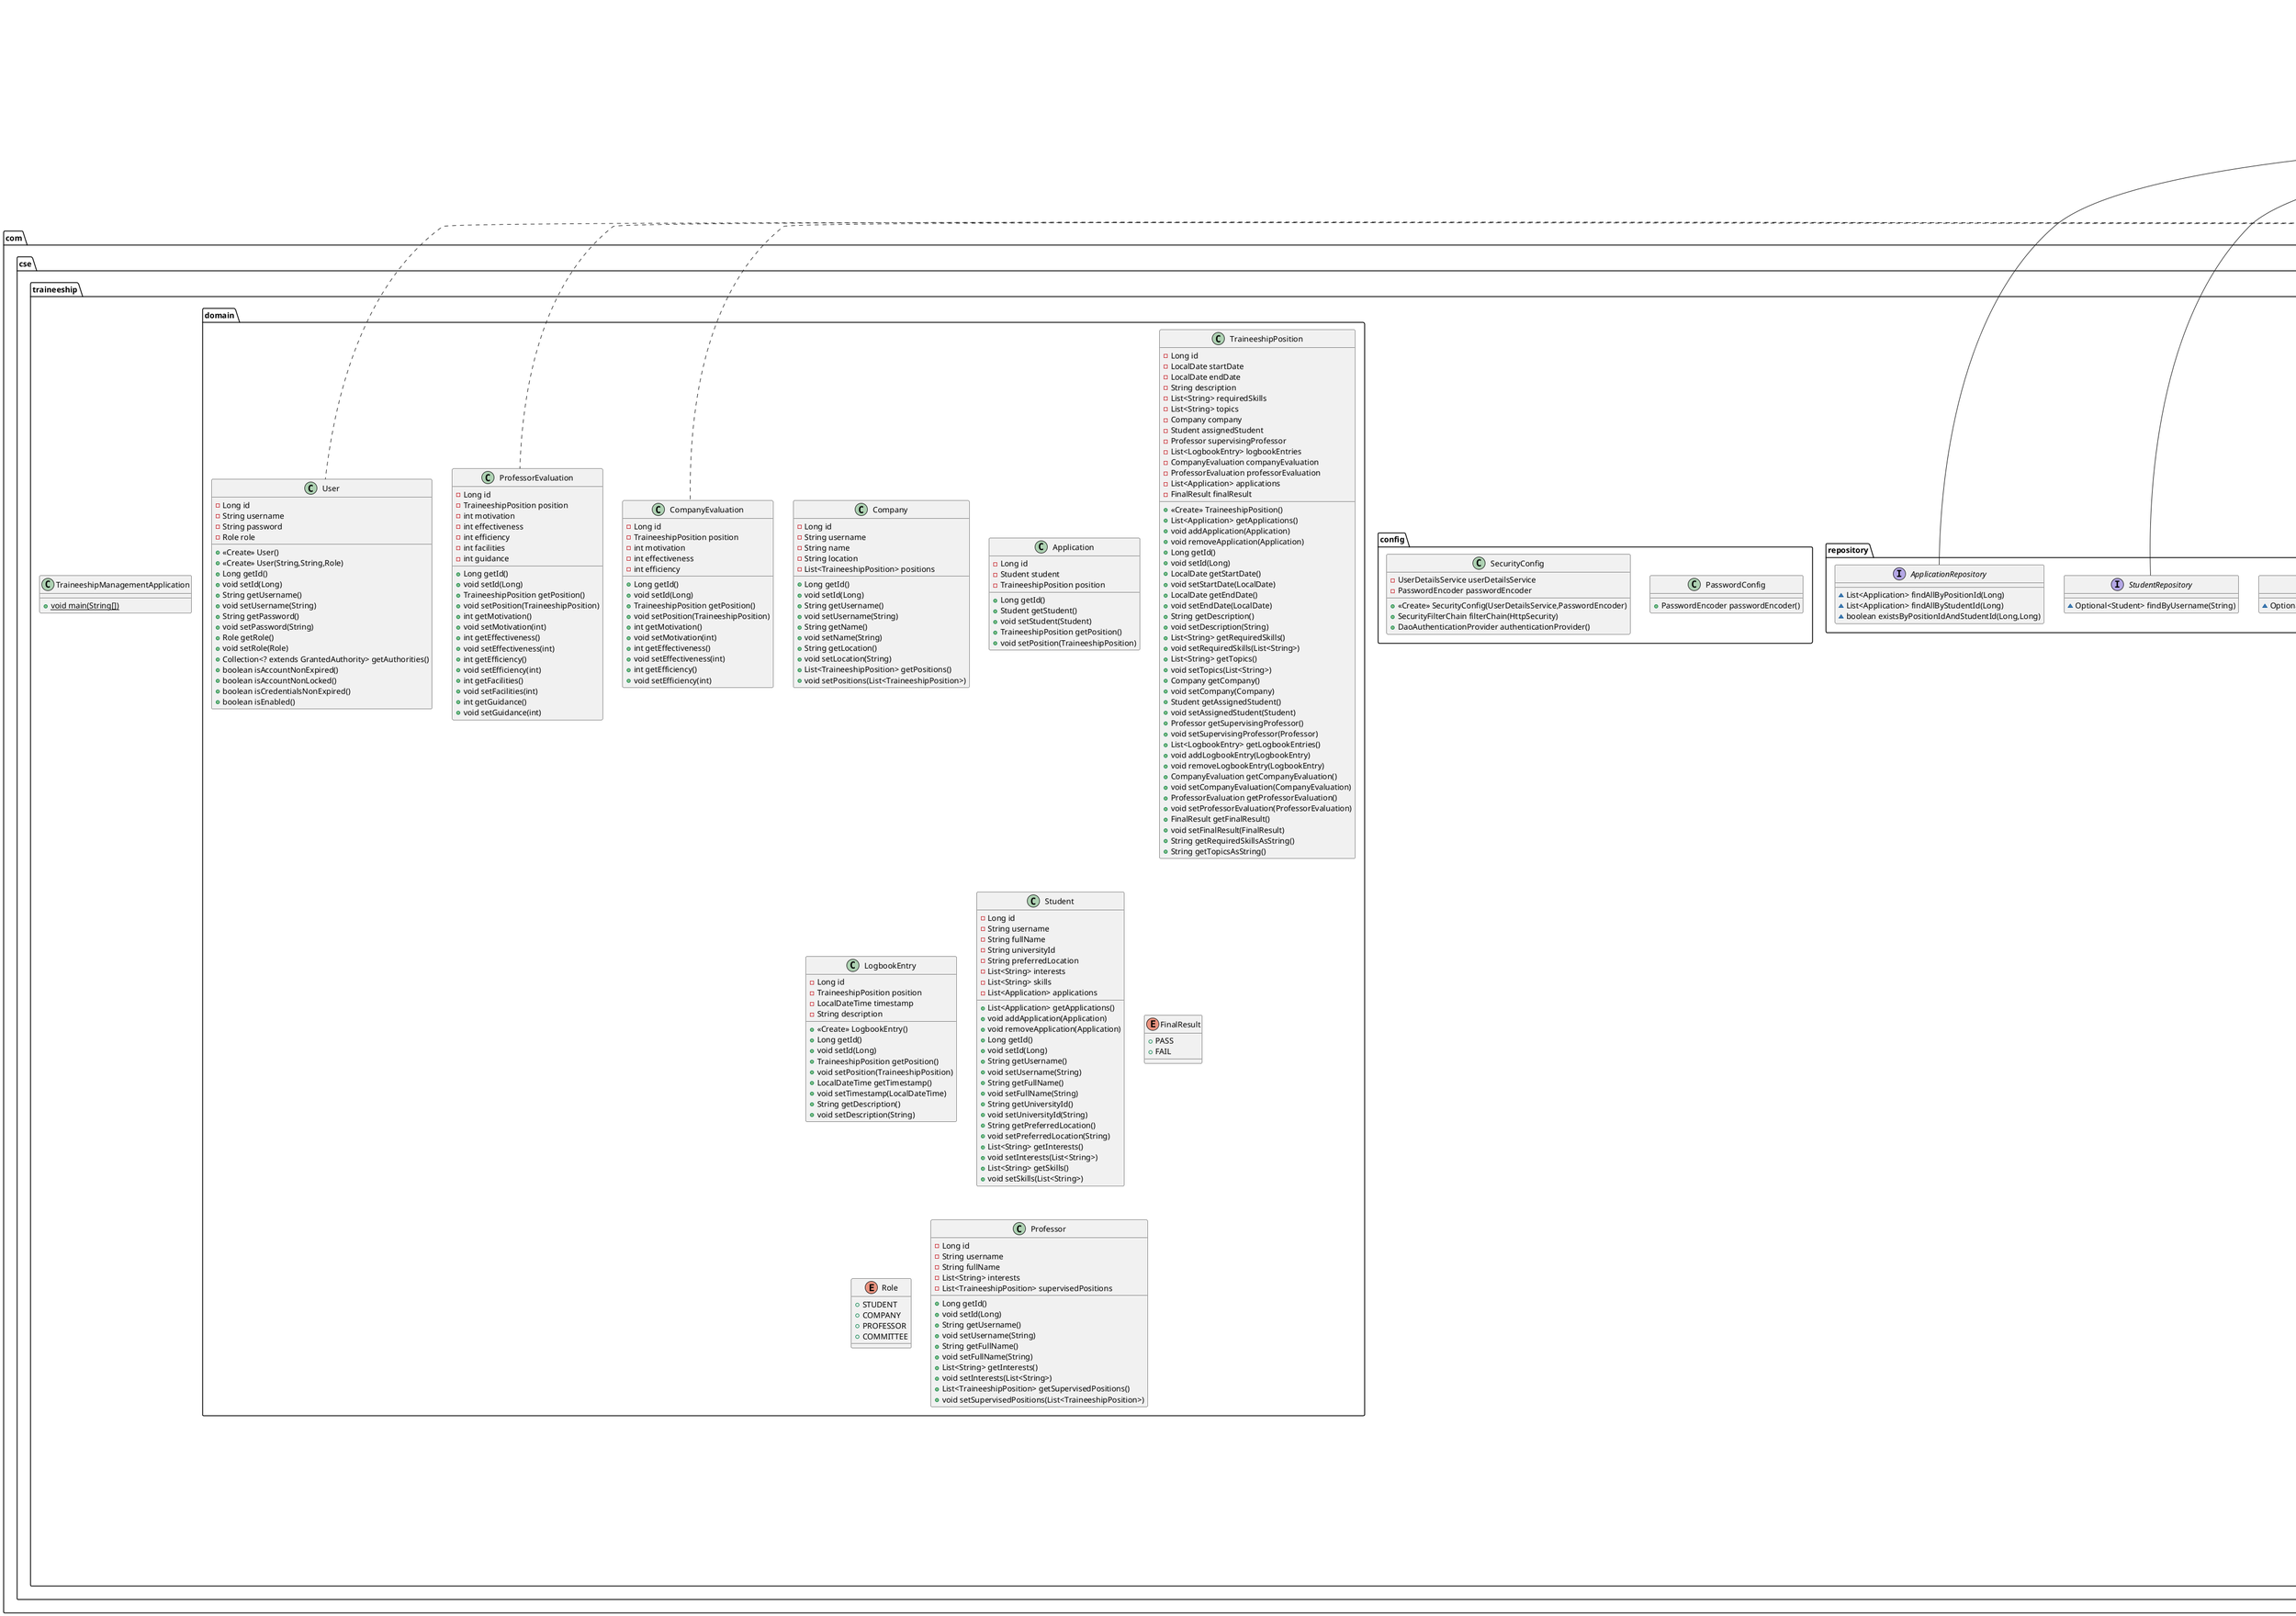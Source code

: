@startuml
class com.cse.traineeship.controller.CompanyEvaluationController {
- CompanyService companyService
- CompanyEvaluationService evaluationService
+ <<Create>> CompanyEvaluationController(CompanyService,CompanyEvaluationService)
+ String showForm(Long,Authentication,Model)
+ String submit(Long,int,int,int,Authentication)
}


interface com.cse.traineeship.service.strategy.PositionSearchStrategy {
~ List<TraineeshipPosition> findMatching(Student,List<TraineeshipPosition>)
}

interface com.cse.traineeship.repository.ProfessorRepository {
~ Optional<Professor> findByUsername(String)
}

class com.cse.traineeship.controller.StudentController {
- StudentService studentService
+ <<Create>> StudentController(StudentService)
+ String editMyProfile(Authentication,Model)
+ String saveMyProfile(Authentication,String,String,String,String,String)
}


class com.cse.traineeship.config.PasswordConfig {
+ PasswordEncoder passwordEncoder()
}

class com.cse.traineeship.domain.Company {
- Long id
- String username
- String name
- String location
- List<TraineeshipPosition> positions
+ Long getId()
+ void setId(Long)
+ String getUsername()
+ void setUsername(String)
+ String getName()
+ void setName(String)
+ String getLocation()
+ void setLocation(String)
+ List<TraineeshipPosition> getPositions()
+ void setPositions(List<TraineeshipPosition>)
}


class com.cse.traineeship.domain.CompanyEvaluation {
- Long id
- TraineeshipPosition position
- int motivation
- int effectiveness
- int efficiency
+ Long getId()
+ void setId(Long)
+ TraineeshipPosition getPosition()
+ void setPosition(TraineeshipPosition)
+ int getMotivation()
+ void setMotivation(int)
+ int getEffectiveness()
+ void setEffectiveness(int)
+ int getEfficiency()
+ void setEfficiency(int)
}


interface com.cse.traineeship.repository.CompanyRepository {
~ Optional<Company> findByUsername(String)
}

class com.cse.traineeship.service.impl.ApplicationServiceImpl {
- ApplicationRepository repo
- PositionService positionService
- StudentService studentService
+ <<Create>> ApplicationServiceImpl(ApplicationRepository,PositionService,StudentService)
+ void apply(Long,Long)
+ List<Application> findByPosition(Long)
+ List<Application> findByStudent(Long)
}


interface com.cse.traineeship.service.StudentService {
~ Student findById(Long)
~ Student findByUsername(String)
~ Student createProfile(String,String,String,String,List<String>,List<String>)
~ void updateProfile(Long,String,String,String,List<String>,List<String>)
~ List<Student> findAll()
}

class com.cse.traineeship.service.UserServiceImpl {
- UserRepository repo
- PasswordEncoder encoder
+ <<Create>> UserServiceImpl(UserRepository,PasswordEncoder)
+ User register(User)
+ User loadUserByUsername(String)
}


class com.cse.traineeship.controller.ApplicationController {
- ApplicationService applicationService
- PositionService positionService
- StudentService studentService
+ <<Create>> ApplicationController(ApplicationService,PositionService,StudentService)
+ String showApplyForm(Long,org.springframework.ui.Model)
+ String submitApply(Long,Authentication)
}


class com.cse.traineeship.controller.ProfessorEvaluationController {
- ProfessorService professorService
- ProfessorEvaluationService evaluationService
- PositionService positionService
+ <<Create>> ProfessorEvaluationController(ProfessorService,ProfessorEvaluationService,PositionService)
+ String showForm(Long,Authentication,Model)
+ String submit(Long,int,int,int,int,int,Authentication)
}


class com.cse.traineeship.domain.Application {
- Long id
- Student student
- TraineeshipPosition position
+ Long getId()
+ Student getStudent()
+ void setStudent(Student)
+ TraineeshipPosition getPosition()
+ void setPosition(TraineeshipPosition)
}


interface com.cse.traineeship.repository.LogbookEntryRepository {
~ List<LogbookEntry> findByPositionIdOrderByTimestampDesc(Long)
}

class com.cse.traineeship.domain.TraineeshipPosition {
- Long id
- LocalDate startDate
- LocalDate endDate
- String description
- List<String> requiredSkills
- List<String> topics
- Company company
- Student assignedStudent
- Professor supervisingProfessor
- List<LogbookEntry> logbookEntries
- CompanyEvaluation companyEvaluation
- ProfessorEvaluation professorEvaluation
- List<Application> applications
- FinalResult finalResult
+ <<Create>> TraineeshipPosition()
+ List<Application> getApplications()
+ void addApplication(Application)
+ void removeApplication(Application)
+ Long getId()
+ void setId(Long)
+ LocalDate getStartDate()
+ void setStartDate(LocalDate)
+ LocalDate getEndDate()
+ void setEndDate(LocalDate)
+ String getDescription()
+ void setDescription(String)
+ List<String> getRequiredSkills()
+ void setRequiredSkills(List<String>)
+ List<String> getTopics()
+ void setTopics(List<String>)
+ Company getCompany()
+ void setCompany(Company)
+ Student getAssignedStudent()
+ void setAssignedStudent(Student)
+ Professor getSupervisingProfessor()
+ void setSupervisingProfessor(Professor)
+ List<LogbookEntry> getLogbookEntries()
+ void addLogbookEntry(LogbookEntry)
+ void removeLogbookEntry(LogbookEntry)
+ CompanyEvaluation getCompanyEvaluation()
+ void setCompanyEvaluation(CompanyEvaluation)
+ ProfessorEvaluation getProfessorEvaluation()
+ void setProfessorEvaluation(ProfessorEvaluation)
+ FinalResult getFinalResult()
+ void setFinalResult(FinalResult)
+ String getRequiredSkillsAsString()
+ String getTopicsAsString()
}


class com.cse.traineeship.domain.LogbookEntry {
- Long id
- TraineeshipPosition position
- LocalDateTime timestamp
- String description
+ <<Create>> LogbookEntry()
+ Long getId()
+ void setId(Long)
+ TraineeshipPosition getPosition()
+ void setPosition(TraineeshipPosition)
+ LocalDateTime getTimestamp()
+ void setTimestamp(LocalDateTime)
+ String getDescription()
+ void setDescription(String)
}


interface com.cse.traineeship.service.strategy.SupervisorAssignmentStrategy {
~ Professor selectSupervisor(TraineeshipPosition,List<Professor>)
}

class com.cse.traineeship.domain.ProfessorEvaluation {
- Long id
- TraineeshipPosition position
- int motivation
- int effectiveness
- int efficiency
- int facilities
- int guidance
+ Long getId()
+ void setId(Long)
+ TraineeshipPosition getPosition()
+ void setPosition(TraineeshipPosition)
+ int getMotivation()
+ void setMotivation(int)
+ int getEffectiveness()
+ void setEffectiveness(int)
+ int getEfficiency()
+ void setEfficiency(int)
+ int getFacilities()
+ void setFacilities(int)
+ int getGuidance()
+ void setGuidance(int)
}


class com.cse.traineeship.service.strategy.InterestBasedStrategy {
- double threshold
+ <<Create>> InterestBasedStrategy(double)
+ List<TraineeshipPosition> findMatching(Student,List<TraineeshipPosition>)
}


class com.cse.traineeship.controller.PositionController {
- PositionService positionService
- CompanyService companyService
- StudentService studentService
- {static} double DEFAULT_THRESHOLD
+ <<Create>> PositionController(PositionService,CompanyService,StudentService)
+ String list(Model)
+ String showSearchForm(Authentication,Model)
+ String doSearch(String,Authentication,Model)
+ String showNewForm(Model)
+ String showEditForm(Long,Model)
+ String save(TraineeshipPosition,Long,List<String>,List<String>)
+ String delete(Long)
+ String showApplyForm(Long,Model)
+ String submitApply(Long,Long)
}


class com.cse.traineeship.service.strategy.InterestBasedProfessorStrategy {
- double threshold
+ <<Create>> InterestBasedProfessorStrategy(double)
+ Professor selectSupervisor(TraineeshipPosition,List<Professor>)
}


interface com.cse.traineeship.service.ProfessorService {
~ Professor findById(Long)
~ Professor findByUsername(String)
~ Professor createProfile(String,String,List<String>)
~ void updateProfile(Long,String,List<String>)
~ List<Professor> findAll()
}

class com.cse.traineeship.TraineeshipManagementApplication {
+ {static} void main(String[])
}

class com.cse.traineeship.domain.Student {
- Long id
- String username
- String fullName
- String universityId
- String preferredLocation
- List<String> interests
- List<String> skills
- List<Application> applications
+ List<Application> getApplications()
+ void addApplication(Application)
+ void removeApplication(Application)
+ Long getId()
+ void setId(Long)
+ String getUsername()
+ void setUsername(String)
+ String getFullName()
+ void setFullName(String)
+ String getUniversityId()
+ void setUniversityId(String)
+ String getPreferredLocation()
+ void setPreferredLocation(String)
+ List<String> getInterests()
+ void setInterests(List<String>)
+ List<String> getSkills()
+ void setSkills(List<String>)
}


interface com.cse.traineeship.service.ProfessorEvaluationService {
~ ProfessorEvaluation findByPositionId(Long)
~ ProfessorEvaluation saveOrUpdate(Long,int,int,int,int,int)
}

interface com.cse.traineeship.repository.PositionRepository {
~ Optional<TraineeshipPosition> findByAssignedStudentId(Long)
~ List<TraineeshipPosition> findAllByAssignedStudentId(Long)
}

interface com.cse.traineeship.repository.CompanyEvaluationRepository {
~ Optional<CompanyEvaluation> findByPositionId(Long)
}

enum com.cse.traineeship.domain.FinalResult {
+  PASS
+  FAIL
}

interface com.cse.traineeship.repository.ProfessorEvaluationRepository {
~ Optional<ProfessorEvaluation> findByPositionId(Long)
}

class com.cse.traineeship.service.strategy.LocationBasedStrategy {
+ List<TraineeshipPosition> findMatching(Student,List<TraineeshipPosition>)
}

class com.cse.traineeship.service.impl.StudentServiceImpl {
- StudentRepository studentRepo
+ <<Create>> StudentServiceImpl(StudentRepository)
+ Student findById(Long)
+ Student findByUsername(String)
+ Student createProfile(String,String,String,String,List<String>,List<String>)
+ void updateProfile(Long,String,String,String,List<String>,List<String>)
+ List<Student> findAll()
}


class com.cse.traineeship.controller.CommitteeController {
- CommitteeService committeeService
+ <<Create>> CommitteeController(CommitteeService)
+ String listApplicants(Model)
+ String showSearchForm(Model)
+ String processSearch(Long,String,Model)
+ String assignPosition(Long,Long)
+ String showAssignSupervisorForm(Long,Model)
+ String assignSupervisor(Long,String)
+ String listInProgress(Model)
+ String listCompleted(Model)
+ String showFinalizeForm(Long,Model)
+ String finalizePosition(Long,String)
}


class com.cse.traineeship.service.impl.CompanyServiceImpl {
- CompanyRepository repo
+ <<Create>> CompanyServiceImpl(CompanyRepository)
+ Company findById(Long)
+ Company findByUsername(String)
+ Company createProfile(String,String,String)
+ void updateProfile(Long,String,String)
+ List<Company> findAll()
}


class com.cse.traineeship.service.impl.ProfessorServiceImpl {
- ProfessorRepository repo
+ <<Create>> ProfessorServiceImpl(ProfessorRepository)
+ Professor findById(Long)
+ Professor findByUsername(String)
+ Professor createProfile(String,String,List<String>)
+ void updateProfile(Long,String,List<String>)
+ List<Professor> findAll()
}


class com.cse.traineeship.controller.LoginController {
+ String login()
}

class com.cse.traineeship.service.impl.ProfessorEvaluationServiceImpl {
- ProfessorEvaluationRepository repo
- PositionService positionService
+ <<Create>> ProfessorEvaluationServiceImpl(ProfessorEvaluationRepository,PositionService)
+ ProfessorEvaluation findByPositionId(Long)
+ ProfessorEvaluation saveOrUpdate(Long,int,int,int,int,int)
}


interface com.cse.traineeship.repository.UserRepository {
~ Optional<User> findByUsername(String)
}

class com.cse.traineeship.controller.HomeController {
+ String home(Principal,Model)
}

class com.cse.traineeship.controller.AuthController {
- UserService userService
+ <<Create>> AuthController(UserService)
+ ResponseEntity<User> register(User)
+ void login()
}


class com.cse.traineeship.controller.RegistrationController {
- UserService userService
+ <<Create>> RegistrationController(UserService)
+ String showRegistrationForm()
+ String registerUser(String,String,Role)
}


class com.cse.traineeship.controller.ProfessorController {
- ProfessorService professorService
+ <<Create>> ProfessorController(ProfessorService)
+ String editMyProfile(Authentication,Model)
+ String saveMyProfile(Authentication,String,String)
+ String listMyPositions(Authentication,Model)
}


interface com.cse.traineeship.service.ApplicationService {
~ void apply(Long,Long)
~ List<Application> findByPosition(Long)
~ List<Application> findByStudent(Long)
}

class com.cse.traineeship.service.impl.CompanyEvaluationServiceImpl {
- CompanyEvaluationRepository repo
- PositionService positionService
+ <<Create>> CompanyEvaluationServiceImpl(CompanyEvaluationRepository,PositionService)
+ CompanyEvaluation findByPositionId(Long)
+ CompanyEvaluation saveOrUpdate(Long,int,int,int)
}


interface com.cse.traineeship.service.UserService {
~ User register(User)
}

interface com.cse.traineeship.service.CommitteeService {
~ List<Student> getAllApplicants()
~ List<TraineeshipPosition> searchPositions(Long,String)
~ void assignPosition(Long,Long)
~ Professor assignSupervisor(Long,String)
~ List<TraineeshipPosition> getInProgressPositions()
~ void finalizePosition(Long,FinalResult)
~ List<TraineeshipPosition> getCompletedPositions()
}

class com.cse.traineeship.controller.LogbookController {
- LogbookService logbookService
- StudentService studentService
- PositionService positionService
+ <<Create>> LogbookController(LogbookService,StudentService,PositionService)
+ String listPositions(Model,Authentication)
+ String showEntries(Long,Model,Authentication)
+ String addEntry(Long,String,Authentication)
}


class com.cse.traineeship.config.SecurityConfig {
- UserDetailsService userDetailsService
- PasswordEncoder passwordEncoder
+ <<Create>> SecurityConfig(UserDetailsService,PasswordEncoder)
+ SecurityFilterChain filterChain(HttpSecurity)
+ DaoAuthenticationProvider authenticationProvider()
}


interface com.cse.traineeship.repository.StudentRepository {
~ Optional<Student> findByUsername(String)
}

interface com.cse.traineeship.repository.ApplicationRepository {
~ List<Application> findAllByPositionId(Long)
~ List<Application> findAllByStudentId(Long)
~ boolean existsByPositionIdAndStudentId(Long,Long)
}

class com.cse.traineeship.service.strategy.LoadBasedProfessorStrategy {
+ Professor selectSupervisor(TraineeshipPosition,List<Professor>)
}

class com.cse.traineeship.controller.SearchController {
- CommitteeService committeeService
- PositionService positionService
- StudentService studentService
+ <<Create>> SearchController(CommitteeService,PositionService,StudentService)
+ String showSearchForm(Model)
+ String doSearch(String,Authentication,Model)
+ String apply(Long,Authentication)
}


interface com.cse.traineeship.service.PositionService {
~ List<TraineeshipPosition> findAll()
~ TraineeshipPosition findById(Long)
~ TraineeshipPosition save(TraineeshipPosition)
~ void deleteById(Long)
~ void apply(Long,Long)
~ TraineeshipPosition findByStudentId(Long)
~ List<TraineeshipPosition> findAllByStudentId(Long)
}

interface com.cse.traineeship.service.CompanyService {
~ Company findById(Long)
~ Company findByUsername(String)
~ Company createProfile(String,String,String)
~ void updateProfile(Long,String,String)
~ List<Company> findAll()
}

class com.cse.traineeship.service.impl.CommitteeServiceImpl {
- StudentService studentService
- PositionService positionService
- ProfessorService professorService
- {static} double DEFAULT_THRESHOLD
+ <<Create>> CommitteeServiceImpl(StudentService,PositionService,ProfessorService)
+ List<Student> getAllApplicants()
+ List<TraineeshipPosition> searchPositions(Long,String)
+ void assignPosition(Long,Long)
+ Professor assignSupervisor(Long,String)
+ void finalizePosition(Long,FinalResult)
+ List<TraineeshipPosition> getInProgressPositions()
+ List<TraineeshipPosition> getCompletedPositions()
}


class com.cse.traineeship.service.impl.PositionServiceImpl {
- PositionRepository positionRepo
- StudentService studentService
+ <<Create>> PositionServiceImpl(PositionRepository,StudentService)
+ List<TraineeshipPosition> findAll()
+ TraineeshipPosition findById(Long)
+ TraineeshipPosition save(TraineeshipPosition)
+ void deleteById(Long)
+ void apply(Long,Long)
+ TraineeshipPosition findByStudentId(Long)
+ List<TraineeshipPosition> findAllByStudentId(Long)
}


class com.cse.traineeship.controller.CompanyController {
- CompanyService companyService
- PositionService positionService
+ <<Create>> CompanyController(CompanyService,PositionService)
+ String editMyProfile(Authentication,Model)
+ String saveMyProfile(Authentication,String,String)
+ String listMyPositions(Authentication,Model)
+ String showNewPositionForm(Authentication,Model)
+ String saveNewPosition(Authentication,TraineeshipPosition,String,String)
+ String deletePosition(Long,Authentication)
}


interface com.cse.traineeship.service.CompanyEvaluationService {
~ CompanyEvaluation findByPositionId(Long)
~ CompanyEvaluation saveOrUpdate(Long,int,int,int)
}

class com.cse.traineeship.service.strategy.CombinedStrategy {
- InterestBasedStrategy interestStrategy
- LocationBasedStrategy locationStrategy
+ <<Create>> CombinedStrategy(double)
+ List<TraineeshipPosition> findMatching(Student,List<TraineeshipPosition>)
}


class com.cse.traineeship.service.impl.LogbookServiceImpl {
- LogbookEntryRepository entryRepo
- PositionService positionService
+ <<Create>> LogbookServiceImpl(LogbookEntryRepository,PositionService)
+ List<LogbookEntry> findEntriesForPosition(Long)
+ LogbookEntry addEntry(Long,String)
}


enum com.cse.traineeship.domain.Role {
+  STUDENT
+  COMPANY
+  PROFESSOR
+  COMMITTEE
}

class com.cse.traineeship.domain.User {
- Long id
- String username
- String password
- Role role
+ <<Create>> User()
+ <<Create>> User(String,String,Role)
+ Long getId()
+ void setId(Long)
+ String getUsername()
+ void setUsername(String)
+ String getPassword()
+ void setPassword(String)
+ Role getRole()
+ void setRole(Role)
+ Collection<? extends GrantedAuthority> getAuthorities()
+ boolean isAccountNonExpired()
+ boolean isAccountNonLocked()
+ boolean isCredentialsNonExpired()
+ boolean isEnabled()
}


class com.cse.traineeship.domain.Professor {
- Long id
- String username
- String fullName
- List<String> interests
- List<TraineeshipPosition> supervisedPositions
+ Long getId()
+ void setId(Long)
+ String getUsername()
+ void setUsername(String)
+ String getFullName()
+ void setFullName(String)
+ List<String> getInterests()
+ void setInterests(List<String>)
+ List<TraineeshipPosition> getSupervisedPositions()
+ void setSupervisedPositions(List<TraineeshipPosition>)
}


interface com.cse.traineeship.service.LogbookService {
~ List<LogbookEntry> findEntriesForPosition(Long)
~ LogbookEntry addEntry(Long,String)
}



org.springframework.data.jpa.repository.JpaRepository <|-- com.cse.traineeship.repository.ProfessorRepository
java.io.Serializable <|.. com.cse.traineeship.domain.CompanyEvaluation
org.springframework.data.jpa.repository.JpaRepository <|-- com.cse.traineeship.repository.CompanyRepository
com.cse.traineeship.service.ApplicationService <|.. com.cse.traineeship.service.impl.ApplicationServiceImpl
com.cse.traineeship.service.UserService <|.. com.cse.traineeship.service.UserServiceImpl
org.springframework.data.jpa.repository.JpaRepository <|-- com.cse.traineeship.repository.LogbookEntryRepository
java.io.Serializable <|.. com.cse.traineeship.domain.ProfessorEvaluation
com.cse.traineeship.service.strategy.PositionSearchStrategy <|.. com.cse.traineeship.service.strategy.InterestBasedStrategy
com.cse.traineeship.service.strategy.SupervisorAssignmentStrategy <|.. com.cse.traineeship.service.strategy.InterestBasedProfessorStrategy
org.springframework.data.jpa.repository.JpaRepository <|-- com.cse.traineeship.repository.PositionRepository
org.springframework.data.jpa.repository.JpaRepository <|-- com.cse.traineeship.repository.CompanyEvaluationRepository
org.springframework.data.jpa.repository.JpaRepository <|-- com.cse.traineeship.repository.ProfessorEvaluationRepository
com.cse.traineeship.service.strategy.PositionSearchStrategy <|.. com.cse.traineeship.service.strategy.LocationBasedStrategy
com.cse.traineeship.service.StudentService <|.. com.cse.traineeship.service.impl.StudentServiceImpl
com.cse.traineeship.service.CompanyService <|.. com.cse.traineeship.service.impl.CompanyServiceImpl
com.cse.traineeship.service.ProfessorService <|.. com.cse.traineeship.service.impl.ProfessorServiceImpl
com.cse.traineeship.service.ProfessorEvaluationService <|.. com.cse.traineeship.service.impl.ProfessorEvaluationServiceImpl
org.springframework.data.jpa.repository.JpaRepository <|-- com.cse.traineeship.repository.UserRepository
com.cse.traineeship.service.CompanyEvaluationService <|.. com.cse.traineeship.service.impl.CompanyEvaluationServiceImpl
org.springframework.security.core.userdetails.UserDetailsService <|-- com.cse.traineeship.service.UserService
org.springframework.data.jpa.repository.JpaRepository <|-- com.cse.traineeship.repository.StudentRepository
org.springframework.data.jpa.repository.JpaRepository <|-- com.cse.traineeship.repository.ApplicationRepository
com.cse.traineeship.service.strategy.SupervisorAssignmentStrategy <|.. com.cse.traineeship.service.strategy.LoadBasedProfessorStrategy
com.cse.traineeship.service.CommitteeService <|.. com.cse.traineeship.service.impl.CommitteeServiceImpl
com.cse.traineeship.service.PositionService <|.. com.cse.traineeship.service.impl.PositionServiceImpl
com.cse.traineeship.service.strategy.PositionSearchStrategy <|.. com.cse.traineeship.service.strategy.CombinedStrategy
com.cse.traineeship.service.LogbookService <|.. com.cse.traineeship.service.impl.LogbookServiceImpl
org.springframework.security.core.userdetails.UserDetails <|.. com.cse.traineeship.domain.User
@enduml